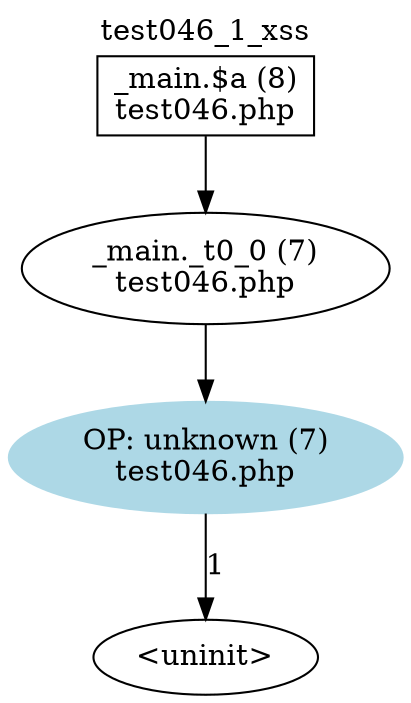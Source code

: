 digraph cfg {
  label="test046_1_xss";
  labelloc=t;
  n1 [shape=box, label="_main.$a (8)\ntest046.php"];
  n2 [shape=ellipse, label="_main._t0_0 (7)\ntest046.php"];
  n3 [shape=ellipse, label="OP: unknown (7)\ntest046.php",style=filled,color=lightblue];
  n4 [shape=ellipse, label="<uninit>"];
  n1 -> n2;
  n2 -> n3;
  n3 -> n4[label="1"];
}
